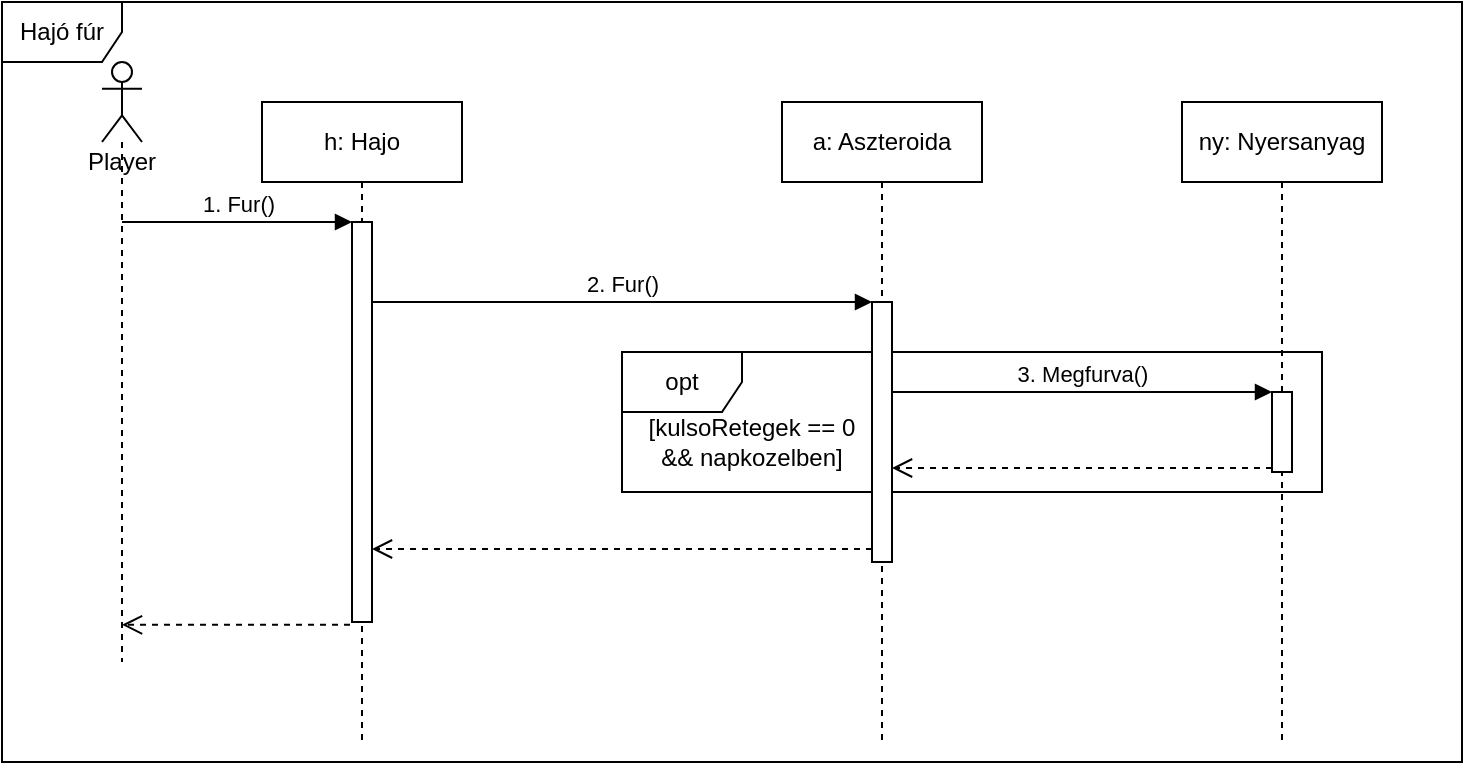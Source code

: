 <mxfile version="14.4.3" type="github">
  <diagram id="BaAd8qnuqPxdzigUYkmS" name="Page-1">
    <mxGraphModel dx="784" dy="507" grid="1" gridSize="10" guides="1" tooltips="1" connect="1" arrows="1" fold="1" page="1" pageScale="1" pageWidth="827" pageHeight="1169" math="0" shadow="0">
      <root>
        <mxCell id="0" />
        <mxCell id="1" parent="0" />
        <mxCell id="kIJ-ZSThBpUzopd9v6-F-2" value="Hajó fúr" style="shape=umlFrame;whiteSpace=wrap;html=1;" parent="1" vertex="1">
          <mxGeometry x="70" y="260" width="730" height="380" as="geometry" />
        </mxCell>
        <mxCell id="mgyhQe0wOStJfl29Jr7m-1" value="opt" style="shape=umlFrame;whiteSpace=wrap;html=1;" parent="1" vertex="1">
          <mxGeometry x="380" y="435" width="350" height="70" as="geometry" />
        </mxCell>
        <mxCell id="VGAZBNyqSztdIwJ0QUs4-1" value="h: Hajo" style="shape=umlLifeline;perimeter=lifelinePerimeter;whiteSpace=wrap;html=1;container=1;collapsible=0;recursiveResize=0;outlineConnect=0;" parent="1" vertex="1">
          <mxGeometry x="200" y="310" width="100" height="320" as="geometry" />
        </mxCell>
        <mxCell id="VGAZBNyqSztdIwJ0QUs4-3" value="" style="html=1;points=[];perimeter=orthogonalPerimeter;" parent="VGAZBNyqSztdIwJ0QUs4-1" vertex="1">
          <mxGeometry x="45" y="60" width="10" height="200" as="geometry" />
        </mxCell>
        <mxCell id="VGAZBNyqSztdIwJ0QUs4-4" value="1. Fur()" style="html=1;verticalAlign=bottom;endArrow=block;entryX=0;entryY=0;" parent="VGAZBNyqSztdIwJ0QUs4-1" target="VGAZBNyqSztdIwJ0QUs4-3" edge="1">
          <mxGeometry relative="1" as="geometry">
            <mxPoint x="-70" y="60" as="sourcePoint" />
          </mxGeometry>
        </mxCell>
        <mxCell id="VGAZBNyqSztdIwJ0QUs4-2" value="a: Aszteroida" style="shape=umlLifeline;perimeter=lifelinePerimeter;whiteSpace=wrap;html=1;container=1;collapsible=0;recursiveResize=0;outlineConnect=0;" parent="1" vertex="1">
          <mxGeometry x="460" y="310" width="100" height="320" as="geometry" />
        </mxCell>
        <mxCell id="VGAZBNyqSztdIwJ0QUs4-34" value="" style="html=1;points=[];perimeter=orthogonalPerimeter;" parent="VGAZBNyqSztdIwJ0QUs4-2" vertex="1">
          <mxGeometry x="45" y="100" width="10" height="130" as="geometry" />
        </mxCell>
        <mxCell id="VGAZBNyqSztdIwJ0QUs4-35" value="2. Fur()" style="html=1;verticalAlign=bottom;endArrow=block;entryX=0;entryY=0;" parent="1" source="VGAZBNyqSztdIwJ0QUs4-3" target="VGAZBNyqSztdIwJ0QUs4-34" edge="1">
          <mxGeometry relative="1" as="geometry">
            <mxPoint x="255" y="560" as="sourcePoint" />
          </mxGeometry>
        </mxCell>
        <mxCell id="VGAZBNyqSztdIwJ0QUs4-36" value="" style="html=1;verticalAlign=bottom;endArrow=open;dashed=1;endSize=8;exitX=0;exitY=0.95;" parent="1" source="VGAZBNyqSztdIwJ0QUs4-34" target="VGAZBNyqSztdIwJ0QUs4-3" edge="1">
          <mxGeometry x="0.022" y="54" relative="1" as="geometry">
            <mxPoint x="250" y="656" as="targetPoint" />
            <mxPoint as="offset" />
          </mxGeometry>
        </mxCell>
        <mxCell id="3axIb1djayuMP6Ug5s31-1" value="ny: Nyersanyag" style="shape=umlLifeline;perimeter=lifelinePerimeter;whiteSpace=wrap;html=1;container=1;collapsible=0;recursiveResize=0;outlineConnect=0;" parent="1" vertex="1">
          <mxGeometry x="660" y="310" width="100" height="320" as="geometry" />
        </mxCell>
        <mxCell id="3axIb1djayuMP6Ug5s31-2" value="" style="html=1;points=[];perimeter=orthogonalPerimeter;" parent="3axIb1djayuMP6Ug5s31-1" vertex="1">
          <mxGeometry x="45" y="145" width="10" height="40" as="geometry" />
        </mxCell>
        <mxCell id="3axIb1djayuMP6Ug5s31-3" value="3. Megfurva()" style="html=1;verticalAlign=bottom;endArrow=block;entryX=0;entryY=0;" parent="1" source="VGAZBNyqSztdIwJ0QUs4-34" target="3axIb1djayuMP6Ug5s31-2" edge="1">
          <mxGeometry relative="1" as="geometry">
            <mxPoint x="509.5" y="590" as="sourcePoint" />
          </mxGeometry>
        </mxCell>
        <mxCell id="3axIb1djayuMP6Ug5s31-4" value="" style="html=1;verticalAlign=bottom;endArrow=open;dashed=1;endSize=8;exitX=0;exitY=0.95;" parent="1" source="3axIb1djayuMP6Ug5s31-2" target="VGAZBNyqSztdIwJ0QUs4-34" edge="1">
          <mxGeometry x="-0.093" y="52" relative="1" as="geometry">
            <mxPoint x="510" y="627" as="targetPoint" />
            <mxPoint as="offset" />
          </mxGeometry>
        </mxCell>
        <mxCell id="mgyhQe0wOStJfl29Jr7m-2" value="[kulsoRetegek == 0 &amp;amp;&amp;amp; napkozelben]" style="text;html=1;strokeColor=none;fillColor=none;align=center;verticalAlign=middle;whiteSpace=wrap;rounded=0;" parent="1" vertex="1">
          <mxGeometry x="390" y="470" width="110" height="20" as="geometry" />
        </mxCell>
        <mxCell id="9s8k5vPLMntTwXO_Uqjr-2" value="Player" style="shape=umlLifeline;participant=umlActor;perimeter=lifelinePerimeter;whiteSpace=wrap;html=1;container=1;collapsible=0;recursiveResize=0;verticalAlign=top;spacingTop=36;outlineConnect=0;" vertex="1" parent="1">
          <mxGeometry x="120" y="290" width="20" height="300" as="geometry" />
        </mxCell>
        <mxCell id="VGAZBNyqSztdIwJ0QUs4-5" value="" style="html=1;verticalAlign=bottom;endArrow=open;dashed=1;endSize=8;exitX=-0.1;exitY=1.007;exitDx=0;exitDy=0;exitPerimeter=0;" parent="1" source="VGAZBNyqSztdIwJ0QUs4-3" edge="1" target="9s8k5vPLMntTwXO_Uqjr-2">
          <mxGeometry x="0.236" y="77" relative="1" as="geometry">
            <mxPoint x="120" y="570" as="targetPoint" />
            <mxPoint as="offset" />
            <mxPoint x="254" y="780" as="sourcePoint" />
            <Array as="points" />
          </mxGeometry>
        </mxCell>
      </root>
    </mxGraphModel>
  </diagram>
</mxfile>
